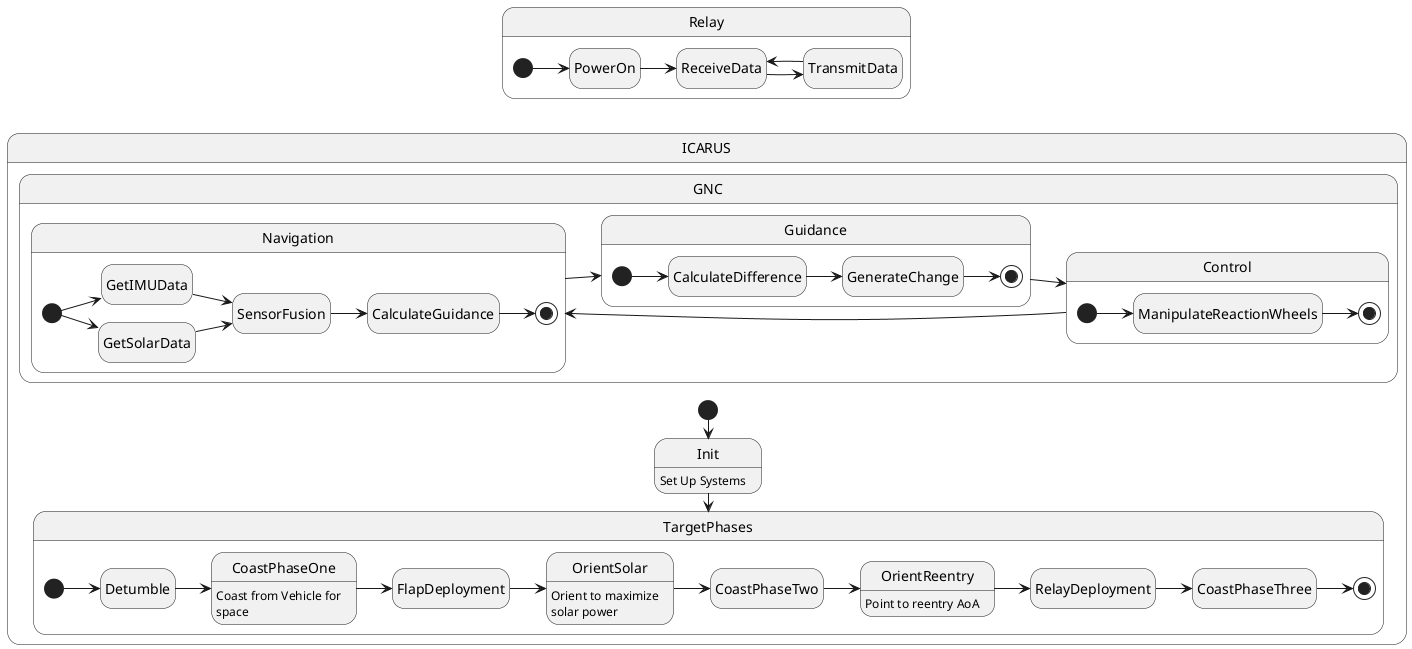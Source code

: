 @startuml Ejector

hide empty description

left to right direction

state ICARUS {
    Init : Set Up Systems
    [*] -right-> Init

    Init -right-> TargetPhases

    state TargetPhases {
        CoastPhaseOne : Coast from Vehicle for\nspace
        OrientSolar : Orient to maximize\nsolar power
        OrientReentry : Point to reentry AoA

        [*] --> Detumble
        Detumble --> CoastPhaseOne
        CoastPhaseOne --> FlapDeployment
        FlapDeployment --> OrientSolar
        OrientSolar --> CoastPhaseTwo
        CoastPhaseTwo --> OrientReentry
        OrientReentry --> RelayDeployment
        RelayDeployment --> CoastPhaseThree
        CoastPhaseThree --> [*]
    }

    state GNC {
        state Navigation {
            [*] --> GetIMUData
            [*] --> GetSolarData

            GetSolarData --> SensorFusion
            GetIMUData --> SensorFusion

            SensorFusion --> CalculateGuidance

            CalculateGuidance --> [*]
        }

        state Guidance {
            [*] --> CalculateDifference
            CalculateDifference --> GenerateChange
            GenerateChange --> [*]
        }

        state Control {
            [*] --> ManipulateReactionWheels
            ManipulateReactionWheels --> [*]
        }

        Navigation --> Guidance
        Guidance --> Control
        Control --> Navigation
    }
}

state Relay {
    [*] --> PowerOn
    PowerOn --> ReceiveData
    ReceiveData --> TransmitData
    TransmitData --> ReceiveData
}

@enduml